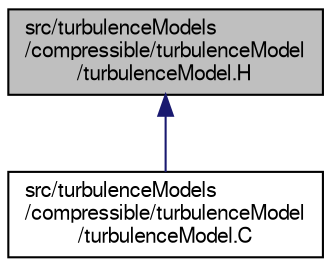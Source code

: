 digraph "src/turbulenceModels/compressible/turbulenceModel/turbulenceModel.H"
{
  bgcolor="transparent";
  edge [fontname="FreeSans",fontsize="10",labelfontname="FreeSans",labelfontsize="10"];
  node [fontname="FreeSans",fontsize="10",shape=record];
  Node305 [label="src/turbulenceModels\l/compressible/turbulenceModel\l/turbulenceModel.H",height=0.2,width=0.4,color="black", fillcolor="grey75", style="filled", fontcolor="black"];
  Node305 -> Node306 [dir="back",color="midnightblue",fontsize="10",style="solid",fontname="FreeSans"];
  Node306 [label="src/turbulenceModels\l/compressible/turbulenceModel\l/turbulenceModel.C",height=0.2,width=0.4,color="black",URL="$a40259.html"];
}
